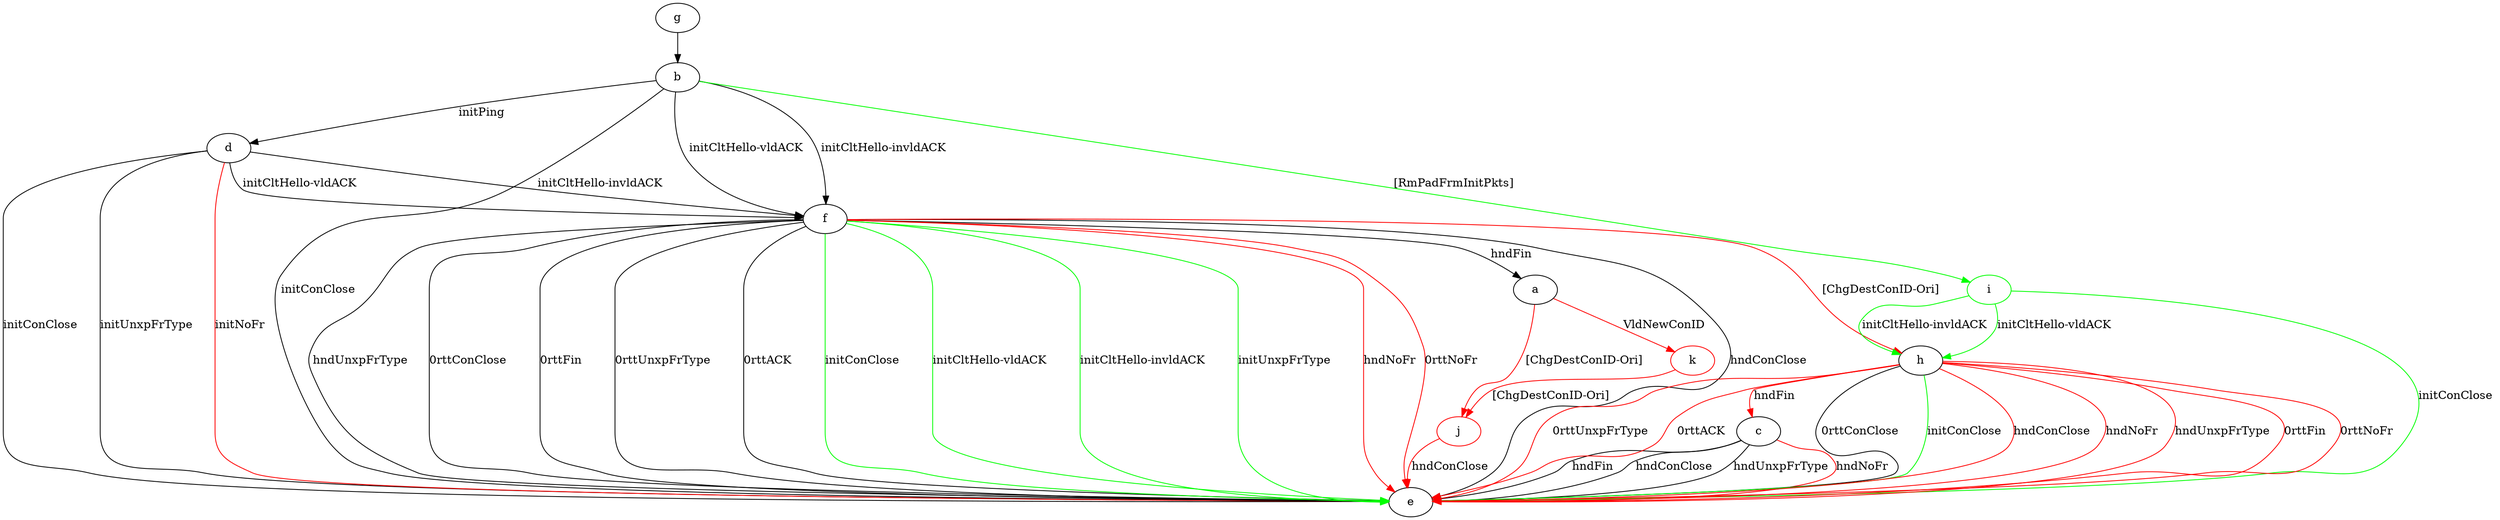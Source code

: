 digraph "" {
	j	[color=red];
	a -> j	[key=0,
		color=red,
		label="[ChgDestConID-Ori] "];
	k	[color=red];
	a -> k	[key=0,
		color=red,
		label="VldNewConID "];
	b -> d	[key=0,
		label="initPing "];
	b -> e	[key=0,
		label="initConClose "];
	b -> f	[key=0,
		label="initCltHello-vldACK "];
	b -> f	[key=1,
		label="initCltHello-invldACK "];
	i	[color=green];
	b -> i	[key=0,
		color=green,
		label="[RmPadFrmInitPkts] "];
	c -> e	[key=0,
		label="hndFin "];
	c -> e	[key=1,
		label="hndConClose "];
	c -> e	[key=2,
		label="hndUnxpFrType "];
	c -> e	[key=3,
		color=red,
		label="hndNoFr "];
	d -> e	[key=0,
		label="initConClose "];
	d -> e	[key=1,
		label="initUnxpFrType "];
	d -> e	[key=2,
		color=red,
		label="initNoFr "];
	d -> f	[key=0,
		label="initCltHello-vldACK "];
	d -> f	[key=1,
		label="initCltHello-invldACK "];
	f -> a	[key=0,
		label="hndFin "];
	f -> e	[key=0,
		label="hndConClose "];
	f -> e	[key=1,
		label="hndUnxpFrType "];
	f -> e	[key=2,
		label="0rttConClose "];
	f -> e	[key=3,
		label="0rttFin "];
	f -> e	[key=4,
		label="0rttUnxpFrType "];
	f -> e	[key=5,
		label="0rttACK "];
	f -> e	[key=6,
		color=green,
		label="initConClose "];
	f -> e	[key=7,
		color=green,
		label="initCltHello-vldACK "];
	f -> e	[key=8,
		color=green,
		label="initCltHello-invldACK "];
	f -> e	[key=9,
		color=green,
		label="initUnxpFrType "];
	f -> e	[key=10,
		color=red,
		label="hndNoFr "];
	f -> e	[key=11,
		color=red,
		label="0rttNoFr "];
	f -> h	[key=0,
		color=red,
		label="[ChgDestConID-Ori] "];
	g -> b	[key=0];
	h -> c	[key=0,
		color=red,
		label="hndFin "];
	h -> e	[key=0,
		label="0rttConClose "];
	h -> e	[key=1,
		color=green,
		label="initConClose "];
	h -> e	[key=2,
		color=red,
		label="hndConClose "];
	h -> e	[key=3,
		color=red,
		label="hndNoFr "];
	h -> e	[key=4,
		color=red,
		label="hndUnxpFrType "];
	h -> e	[key=5,
		color=red,
		label="0rttFin "];
	h -> e	[key=6,
		color=red,
		label="0rttNoFr "];
	h -> e	[key=7,
		color=red,
		label="0rttUnxpFrType "];
	h -> e	[key=8,
		color=red,
		label="0rttACK "];
	i -> e	[key=0,
		color=green,
		label="initConClose "];
	i -> h	[key=0,
		color=green,
		label="initCltHello-vldACK "];
	i -> h	[key=1,
		color=green,
		label="initCltHello-invldACK "];
	j -> e	[key=0,
		color=red,
		label="hndConClose "];
	k -> j	[key=0,
		color=red,
		label="[ChgDestConID-Ori] "];
}

